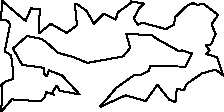 unitsize(0.001cm);
// 22539.4
draw((1357,1905)--(1533,1780));
draw((1533,1780)--(1660,1556));
draw((1660,1556)--(1838,1732));
draw((1838,1732)--(2048,1628));
draw((2048,1628)--(2082,1753));
draw((2082,1753)--(2318,1925));
draw((2318,1925)--(2312,1949));
draw((2312,1949)--(2552,1909));
draw((2552,1909)--(2469,1838));
draw((2469,1838)--(2365,1649));
draw((2365,1649)--(2433,1538));
draw((2433,1538)--(2513,1572));
draw((2513,1572)--(2933,1459));
draw((2933,1459)--(3078,1541));
draw((3078,1541)--(3092,1668));
draw((3092,1668)--(3314,1881));
draw((3314,1881)--(3409,1917));
draw((3409,1917)--(3499,1885));
draw((3499,1885)--(3586,1909));
draw((3586,1909)--(3853,1712));
draw((3853,1712)--(3736,1542));
draw((3736,1542)--(3808,1375));
draw((3808,1375)--(3729,1188));
draw((3729,1188)--(3635,1174));
draw((3635,1174)--(3704,1082));
draw((3704,1082)--(3646,1018));
draw((3646,1018)--(3835,963));
draw((3835,963)--(3939,640));
draw((3939,640)--(3806,746));
draw((3806,746)--(3564,676));
draw((3564,676)--(3297,491));
draw((3297,491)--(3249,378));
draw((3249,378)--(3124,408));
draw((3124,408)--(3099,173));
draw((3099,173)--(2990,214));
draw((2990,214)--(2781,478));
draw((2781,478)--(2576,189));
draw((2576,189)--(2221,291));
draw((2221,291)--(1779,90));
draw((1779,90)--(1774,107));
draw((1774,107)--(1868,197));
draw((1868,197)--(2049,417));
draw((2049,417)--(2361,640));
draw((2361,640)--(2499,658));
draw((2499,658)--(2636,727));
draw((2636,727)--(2650,802));
draw((2650,802)--(3278,799));
draw((3278,799)--(3394,1028));
draw((3394,1028)--(3213,1085));
draw((3213,1085)--(3174,1064));
draw((3174,1064)--(2773,1286));
draw((2773,1286)--(2687,1353));
draw((2687,1353)--(2232,1374));
draw((2232,1374)--(2302,1127));
draw((2302,1127)--(2178,978));
draw((2178,978)--(1544,863));
draw((1544,863)--(1307,964));
draw((1307,964)--(1027,1041));
draw((1027,1041)--(826,1226));
draw((826,1226)--(737,1285));
draw((737,1285)--(482,1337));
draw((482,1337)--(234,1118));
draw((234,1118)--(396,828));
draw((396,828)--(779,777));
draw((779,777)--(781,671));
draw((781,671)--(834,629));
draw((834,629)--(868,731));
draw((868,731)--(1097,643));
draw((1097,643)--(1410,307));
draw((1410,307)--(1058,372));
draw((1058,372)--(1031,428));
draw((1031,428)--(1000,457));
draw((1000,457)--(913,317));
draw((913,317)--(960,303));
draw((960,303)--(812,351));
draw((812,351)--(805,272));
draw((805,272)--(721,186));
draw((721,186)--(213,220));
draw((213,220)--(29,6));
draw((29,6)--(40,462));
draw((40,462)--(14,454));
draw((14,454)--(99,536));
draw((99,536)--(242,584));
draw((242,584)--(219,898));
draw((219,898)--(192,1004));
draw((192,1004)--(86,1065));
draw((86,1065)--(185,1542));
draw((185,1542)--(138,1610));
draw((138,1610)--(22,1617));
draw((22,1617)--(43,1957));
draw((43,1957)--(323,1714));
draw((323,1714)--(457,1607));
draw((457,1607)--(554,1825));
draw((554,1825)--(705,1812));
draw((705,1812)--(693,1383));
draw((693,1383)--(901,1552));
draw((901,1552)--(1183,1391));
draw((1183,1391)--(1362,1526));
draw((1362,1526)--(1327,1893));
draw((1327,1893)--(1357,1905));
